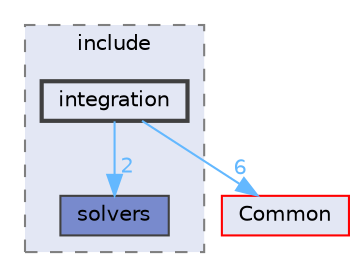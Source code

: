 digraph "SU2_CFD/include/integration"
{
 // LATEX_PDF_SIZE
  bgcolor="transparent";
  edge [fontname=Helvetica,fontsize=10,labelfontname=Helvetica,labelfontsize=10];
  node [fontname=Helvetica,fontsize=10,shape=box,height=0.2,width=0.4];
  compound=true
  subgraph clusterdir_3b735dd5547717c34264cbbbba892a8a {
    graph [ bgcolor="#e3e7f4", pencolor="grey50", label="include", fontname=Helvetica,fontsize=10 style="filled,dashed", URL="dir_3b735dd5547717c34264cbbbba892a8a.html",tooltip=""]
  dir_263ce66950d22b4a66b695c07cd63e69 [label="solvers", fillcolor="#788acd", color="grey25", style="filled", URL="dir_263ce66950d22b4a66b695c07cd63e69.html",tooltip=""];
  dir_30f15e542928108c2cf25f336dc7ffc8 [label="integration", fillcolor="#e3e7f4", color="grey25", style="filled,bold", URL="dir_30f15e542928108c2cf25f336dc7ffc8.html",tooltip=""];
  }
  dir_4ab6b4cc6a7edbff49100e9123df213f [label="Common", fillcolor="#e3e7f4", color="red", style="filled", URL="dir_4ab6b4cc6a7edbff49100e9123df213f.html",tooltip=""];
  dir_30f15e542928108c2cf25f336dc7ffc8->dir_263ce66950d22b4a66b695c07cd63e69 [headlabel="2", labeldistance=1.5 headhref="dir_000051_000079.html" href="dir_000051_000079.html" color="steelblue1" fontcolor="steelblue1"];
  dir_30f15e542928108c2cf25f336dc7ffc8->dir_4ab6b4cc6a7edbff49100e9123df213f [headlabel="6", labeldistance=1.5 headhref="dir_000051_000008.html" href="dir_000051_000008.html" color="steelblue1" fontcolor="steelblue1"];
}
